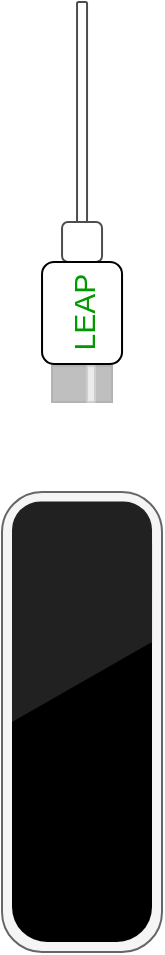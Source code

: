 <mxfile version="14.4.3" type="device"><diagram id="HVryqA88-VmKOMYFX8Xz" name="Pagina-1"><mxGraphModel dx="946" dy="1781" grid="1" gridSize="10" guides="1" tooltips="1" connect="1" arrows="1" fold="1" page="1" pageScale="1" pageWidth="827" pageHeight="1169" math="0" shadow="0"><root><mxCell id="0"/><mxCell id="1" parent="0"/><mxCell id="zH1dWDWmc8iJG6W4BCp5-1" value="" style="rounded=1;whiteSpace=wrap;html=1;arcSize=25;fillColor=#f5f5f5;strokeColor=#666666;fontColor=#333333;rotation=90;" parent="1" vertex="1"><mxGeometry x="260" y="280" width="230" height="80" as="geometry"/></mxCell><mxCell id="zH1dWDWmc8iJG6W4BCp5-4" value="" style="rounded=1;whiteSpace=wrap;html=1;arcSize=25;fontColor=#333333;rotation=90;fillColor=#000000;strokeColor=none;" parent="1" vertex="1"><mxGeometry x="265" y="285" width="220" height="70" as="geometry"/></mxCell><mxCell id="zH1dWDWmc8iJG6W4BCp5-5" value="" style="triangle;whiteSpace=wrap;html=1;strokeColor=none;fillColor=#212121;" parent="1" vertex="1"><mxGeometry x="340" y="240" width="70" height="80" as="geometry"/></mxCell><mxCell id="zH1dWDWmc8iJG6W4BCp5-6" value="" style="rounded=1;whiteSpace=wrap;html=1;arcSize=24;fontColor=#333333;rotation=90;strokeColor=none;fillColor=#212121;" parent="1" vertex="1"><mxGeometry x="345.49" y="204.27" width="59.05" height="70" as="geometry"/></mxCell><mxCell id="zH1dWDWmc8iJG6W4BCp5-7" value="" style="rounded=1;whiteSpace=wrap;html=1;arcSize=0;fontColor=#333333;rotation=90;strokeColor=none;fillColor=#212121;" parent="1" vertex="1"><mxGeometry x="350.26" y="220.56" width="49.52" height="70" as="geometry"/></mxCell><mxCell id="zH1dWDWmc8iJG6W4BCp5-8" value="" style="rounded=1;whiteSpace=wrap;html=1;strokeColor=#4D4D4D;" parent="1" vertex="1"><mxGeometry x="372.52" y="-40" width="5" height="120" as="geometry"/></mxCell><mxCell id="zH1dWDWmc8iJG6W4BCp5-9" value="" style="rounded=1;whiteSpace=wrap;html=1;strokeColor=#4D4D4D;" parent="1" vertex="1"><mxGeometry x="365.02" y="70" width="20" height="20" as="geometry"/></mxCell><mxCell id="zH1dWDWmc8iJG6W4BCp5-10" value="LEAP" style="rounded=1;whiteSpace=wrap;html=1;horizontal=0;verticalAlign=middle;align=center;fontSize=15;fontColor=#009900;" parent="1" vertex="1"><mxGeometry x="355.02" y="90" width="40" height="51" as="geometry"/></mxCell><mxCell id="zH1dWDWmc8iJG6W4BCp5-11" value="" style="rounded=0;whiteSpace=wrap;html=1;fontSize=15;fontColor=#333333;align=center;fillColor=#BFBFBF;strokeColor=#B3B3B3;" parent="1" vertex="1"><mxGeometry x="360.02" y="142" width="30" height="18" as="geometry"/></mxCell><mxCell id="zH1dWDWmc8iJG6W4BCp5-12" value="" style="rounded=1;whiteSpace=wrap;html=1;fontSize=15;align=center;fillColor=#EBEBEB;strokeColor=#CFCFCF;" parent="1" vertex="1"><mxGeometry x="377.52" y="142" width="4" height="18" as="geometry"/></mxCell></root></mxGraphModel></diagram></mxfile>